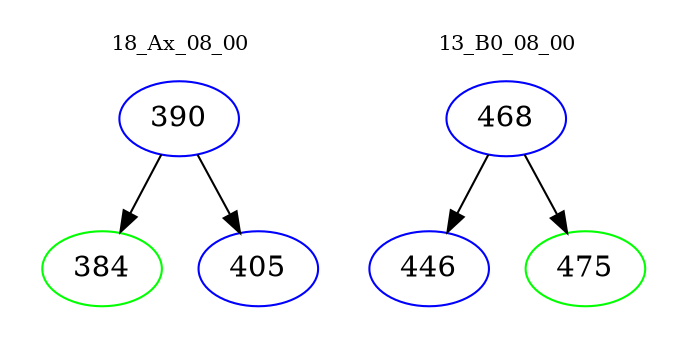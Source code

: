digraph{
subgraph cluster_0 {
color = white
label = "18_Ax_08_00";
fontsize=10;
T0_390 [label="390", color="blue"]
T0_390 -> T0_384 [color="black"]
T0_384 [label="384", color="green"]
T0_390 -> T0_405 [color="black"]
T0_405 [label="405", color="blue"]
}
subgraph cluster_1 {
color = white
label = "13_B0_08_00";
fontsize=10;
T1_468 [label="468", color="blue"]
T1_468 -> T1_446 [color="black"]
T1_446 [label="446", color="blue"]
T1_468 -> T1_475 [color="black"]
T1_475 [label="475", color="green"]
}
}
